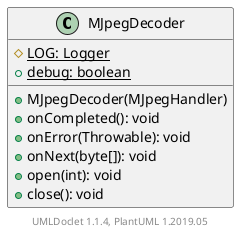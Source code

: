 @startuml

    class MJpegDecoder [[MJpegDecoder.html]] {
        {static} #LOG: Logger
        {static} +debug: boolean
        +MJpegDecoder(MJpegHandler)
        +onCompleted(): void
        +onError(Throwable): void
        +onNext(byte[]): void
        +open(int): void
        +close(): void
    }


    center footer UMLDoclet 1.1.4, PlantUML 1.2019.05
@enduml
